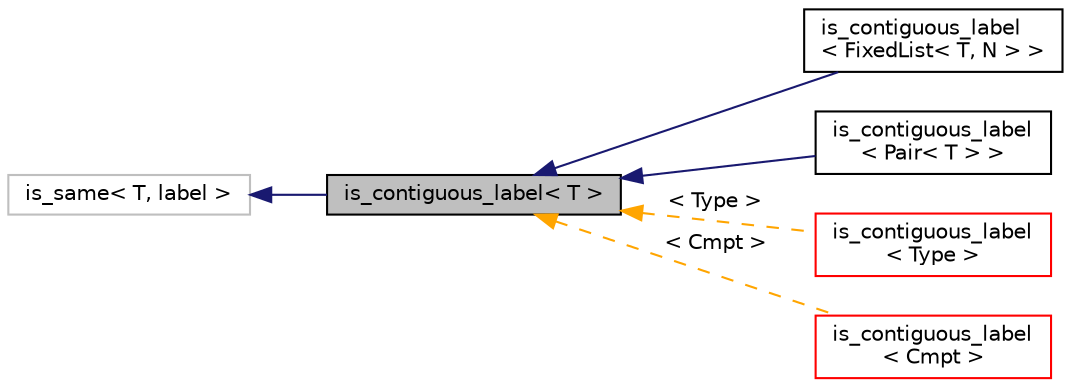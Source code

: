 digraph "is_contiguous_label&lt; T &gt;"
{
  bgcolor="transparent";
  edge [fontname="Helvetica",fontsize="10",labelfontname="Helvetica",labelfontsize="10"];
  node [fontname="Helvetica",fontsize="10",shape=record];
  rankdir="LR";
  Node1 [label="is_contiguous_label\< T \>",height=0.2,width=0.4,color="black", fillcolor="grey75", style="filled" fontcolor="black"];
  Node2 -> Node1 [dir="back",color="midnightblue",fontsize="10",style="solid",fontname="Helvetica"];
  Node2 [label="is_same\< T, label \>",height=0.2,width=0.4,color="grey75"];
  Node1 -> Node3 [dir="back",color="midnightblue",fontsize="10",style="solid",fontname="Helvetica"];
  Node3 [label="is_contiguous_label\l\< FixedList\< T, N \> \>",height=0.2,width=0.4,color="black",URL="$structFoam_1_1is__contiguous__label_3_01FixedList_3_01T_00_01N_01_4_01_4.html",tooltip="Check for FixedList of labels. "];
  Node1 -> Node4 [dir="back",color="midnightblue",fontsize="10",style="solid",fontname="Helvetica"];
  Node4 [label="is_contiguous_label\l\< Pair\< T \> \>",height=0.2,width=0.4,color="black",URL="$structFoam_1_1is__contiguous__label_3_01Pair_3_01T_01_4_01_4.html",tooltip="Check for Pair of labels. "];
  Node1 -> Node5 [dir="back",color="orange",fontsize="10",style="dashed",label=" \< Type \>" ,fontname="Helvetica"];
  Node5 [label="is_contiguous_label\l\< Type \>",height=0.2,width=0.4,color="red",URL="$structFoam_1_1is__contiguous__label.html"];
  Node1 -> Node6 [dir="back",color="orange",fontsize="10",style="dashed",label=" \< Cmpt \>" ,fontname="Helvetica"];
  Node6 [label="is_contiguous_label\l\< Cmpt \>",height=0.2,width=0.4,color="red",URL="$structFoam_1_1is__contiguous__label.html"];
}
